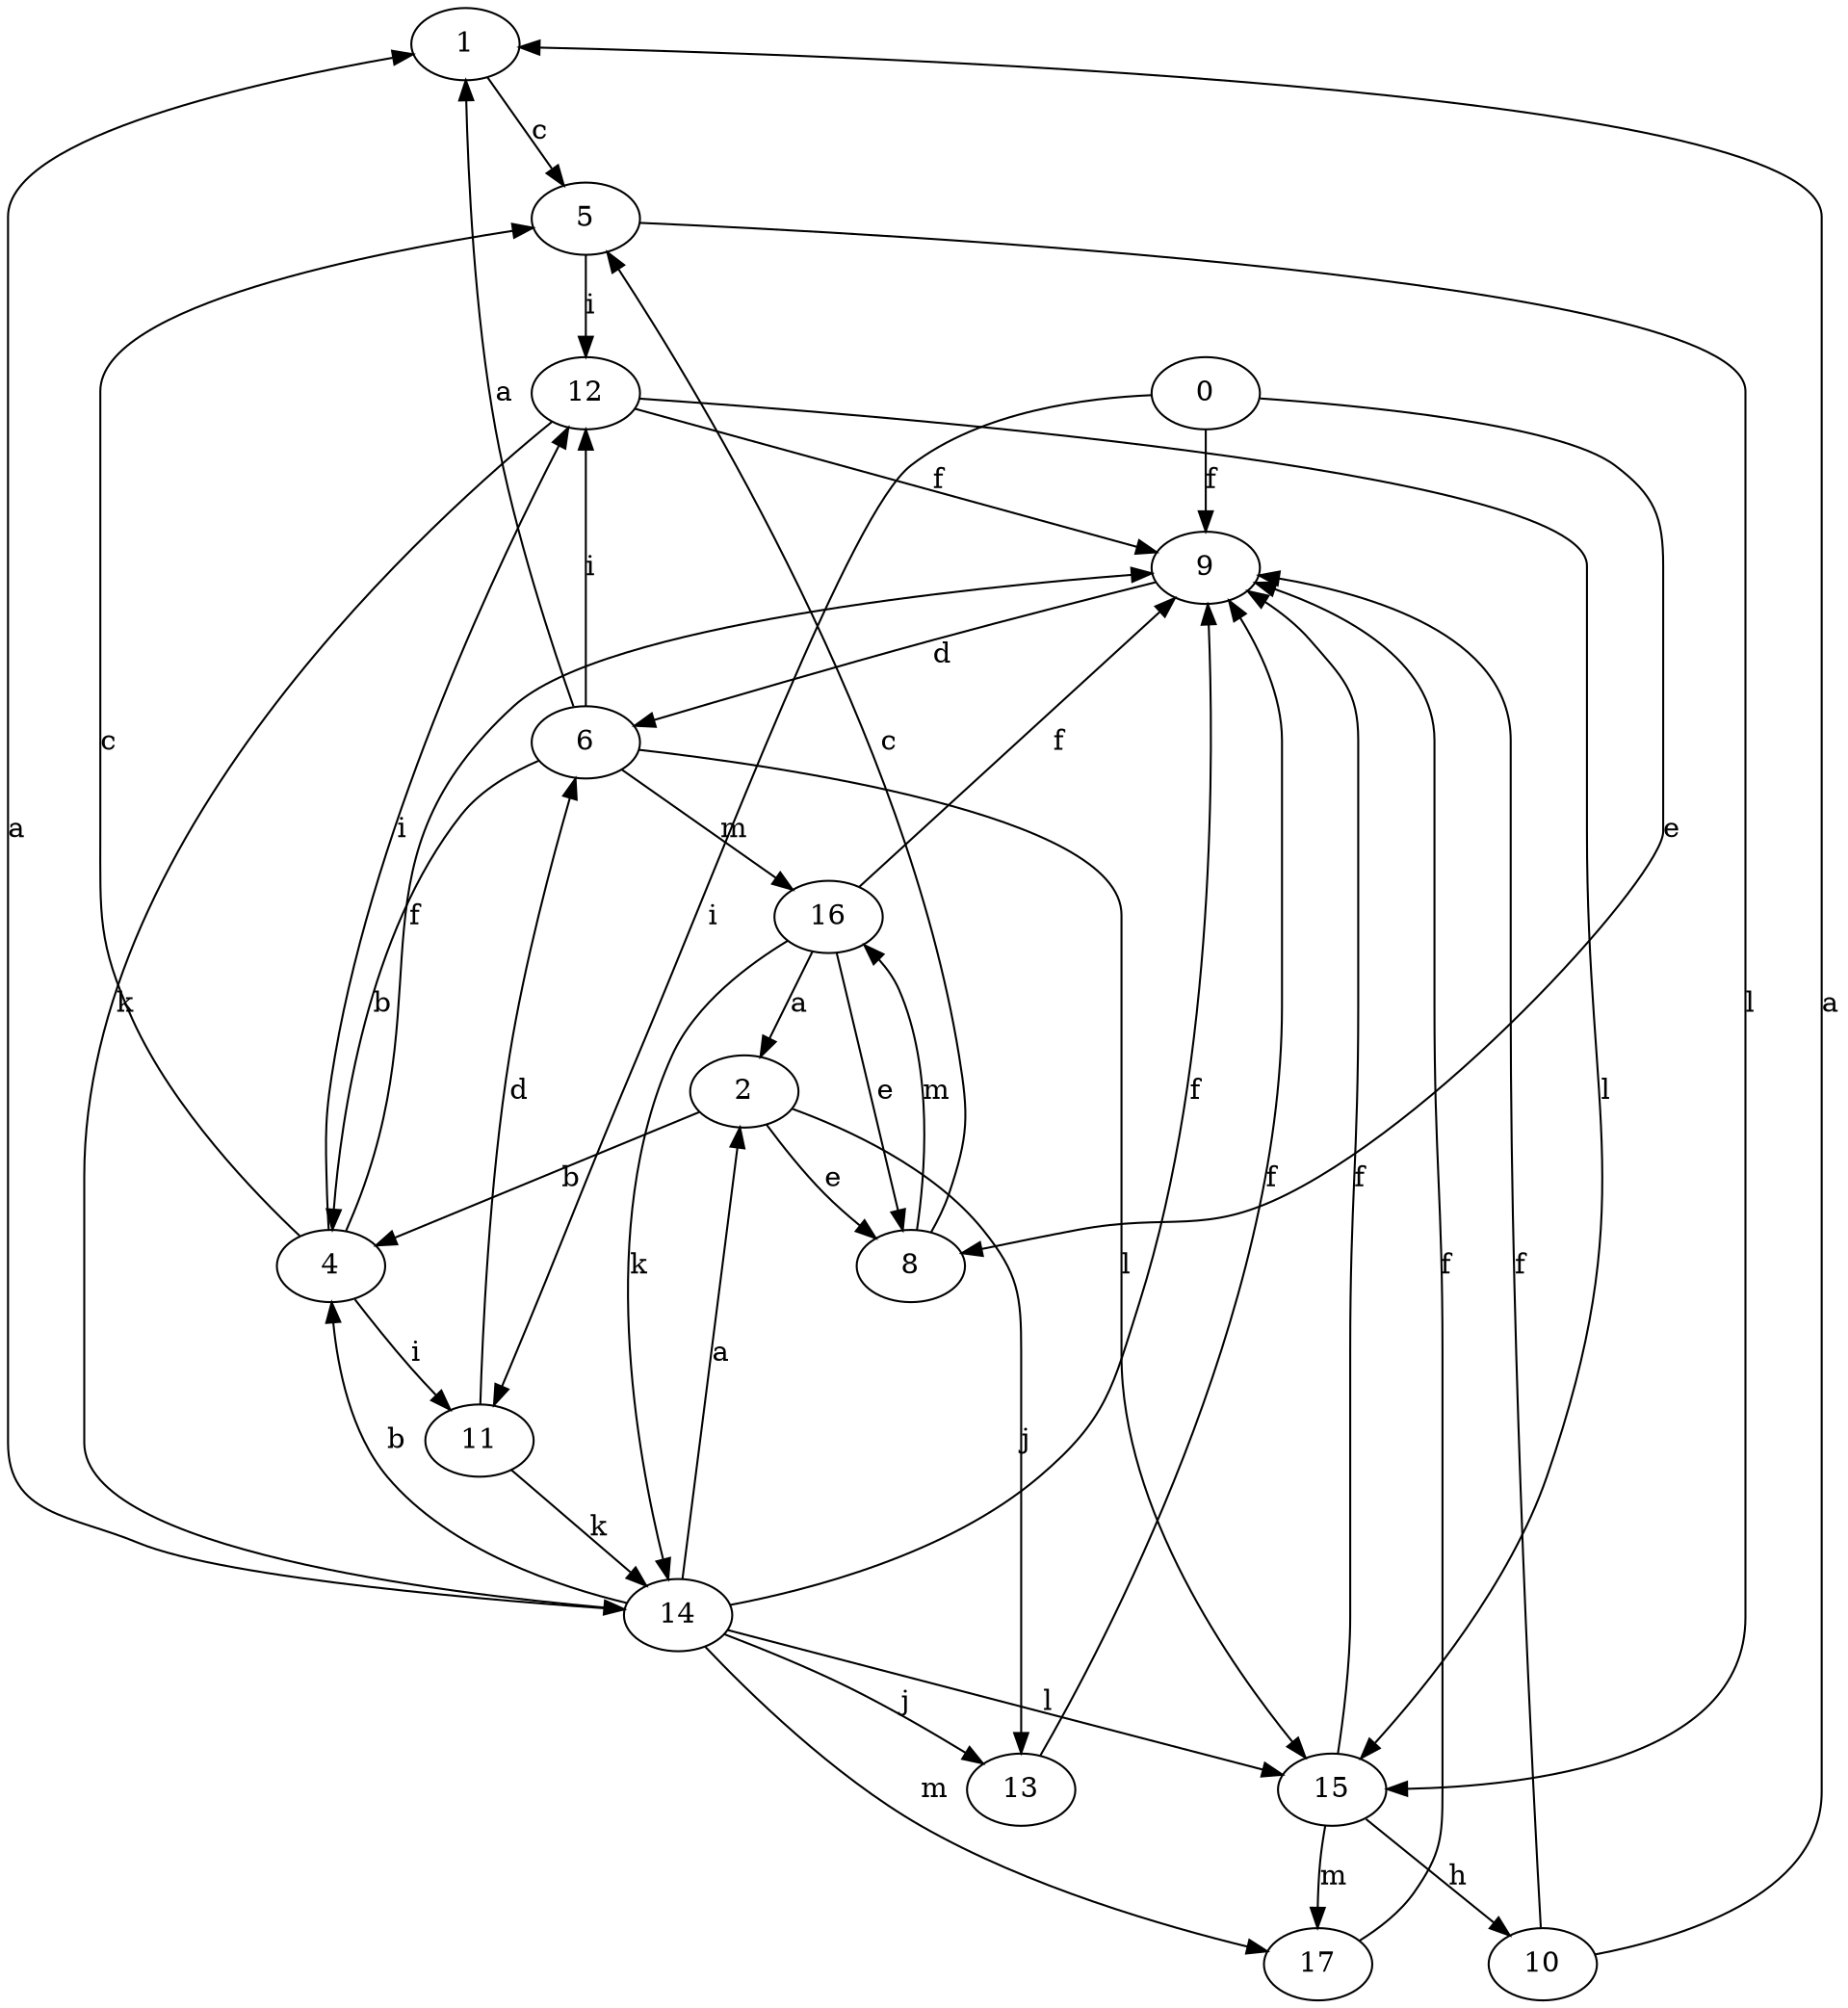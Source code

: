 strict digraph  {
1;
2;
4;
5;
6;
0;
8;
9;
10;
11;
12;
13;
14;
15;
16;
17;
1 -> 5  [label=c];
2 -> 4  [label=b];
2 -> 8  [label=e];
2 -> 13  [label=j];
4 -> 5  [label=c];
4 -> 9  [label=f];
4 -> 11  [label=i];
4 -> 12  [label=i];
5 -> 12  [label=i];
5 -> 15  [label=l];
6 -> 1  [label=a];
6 -> 4  [label=b];
6 -> 12  [label=i];
6 -> 15  [label=l];
6 -> 16  [label=m];
0 -> 8  [label=e];
0 -> 9  [label=f];
0 -> 11  [label=i];
8 -> 5  [label=c];
8 -> 16  [label=m];
9 -> 6  [label=d];
10 -> 1  [label=a];
10 -> 9  [label=f];
11 -> 6  [label=d];
11 -> 14  [label=k];
12 -> 9  [label=f];
12 -> 14  [label=k];
12 -> 15  [label=l];
13 -> 9  [label=f];
14 -> 1  [label=a];
14 -> 2  [label=a];
14 -> 4  [label=b];
14 -> 9  [label=f];
14 -> 13  [label=j];
14 -> 15  [label=l];
14 -> 17  [label=m];
15 -> 9  [label=f];
15 -> 10  [label=h];
15 -> 17  [label=m];
16 -> 2  [label=a];
16 -> 8  [label=e];
16 -> 9  [label=f];
16 -> 14  [label=k];
17 -> 9  [label=f];
}

